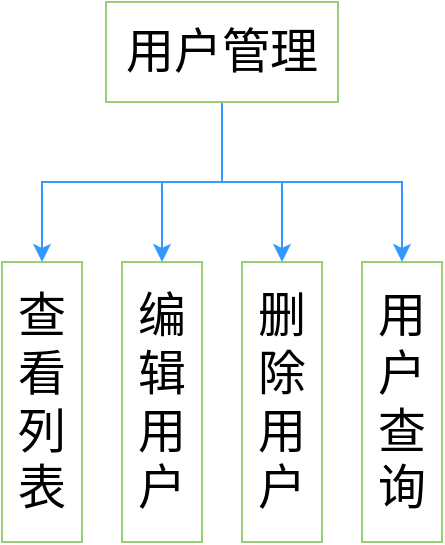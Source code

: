 <mxfile version="20.2.6" type="github">
  <diagram id="Er52Q6dC68YyQsE79B4P" name="第 1 页">
    <mxGraphModel dx="1426" dy="1792" grid="1" gridSize="10" guides="1" tooltips="1" connect="1" arrows="1" fold="1" page="1" pageScale="1" pageWidth="827" pageHeight="1169" math="0" shadow="0">
      <root>
        <mxCell id="0" />
        <mxCell id="1" parent="0" />
        <mxCell id="LatBeCiTyYkaMKaeqZLf-7" style="edgeStyle=orthogonalEdgeStyle;rounded=0;orthogonalLoop=1;jettySize=auto;html=1;entryX=0.5;entryY=0;entryDx=0;entryDy=0;strokeColor=#3399FF;" edge="1" parent="1" source="LatBeCiTyYkaMKaeqZLf-2" target="LatBeCiTyYkaMKaeqZLf-3">
          <mxGeometry relative="1" as="geometry">
            <Array as="points">
              <mxPoint x="414" y="-570" />
              <mxPoint x="324" y="-570" />
            </Array>
          </mxGeometry>
        </mxCell>
        <mxCell id="LatBeCiTyYkaMKaeqZLf-8" style="edgeStyle=orthogonalEdgeStyle;rounded=0;orthogonalLoop=1;jettySize=auto;html=1;entryX=0.5;entryY=0;entryDx=0;entryDy=0;strokeColor=#3399FF;" edge="1" parent="1" source="LatBeCiTyYkaMKaeqZLf-2" target="LatBeCiTyYkaMKaeqZLf-4">
          <mxGeometry relative="1" as="geometry" />
        </mxCell>
        <mxCell id="LatBeCiTyYkaMKaeqZLf-10" style="edgeStyle=orthogonalEdgeStyle;rounded=0;orthogonalLoop=1;jettySize=auto;html=1;entryX=0.5;entryY=0;entryDx=0;entryDy=0;strokeColor=#3399FF;" edge="1" parent="1" source="LatBeCiTyYkaMKaeqZLf-2" target="LatBeCiTyYkaMKaeqZLf-5">
          <mxGeometry relative="1" as="geometry" />
        </mxCell>
        <mxCell id="LatBeCiTyYkaMKaeqZLf-11" style="edgeStyle=orthogonalEdgeStyle;rounded=0;orthogonalLoop=1;jettySize=auto;html=1;strokeColor=#3399FF;" edge="1" parent="1" source="LatBeCiTyYkaMKaeqZLf-2" target="LatBeCiTyYkaMKaeqZLf-6">
          <mxGeometry relative="1" as="geometry">
            <Array as="points">
              <mxPoint x="414" y="-570" />
              <mxPoint x="504" y="-570" />
            </Array>
          </mxGeometry>
        </mxCell>
        <mxCell id="LatBeCiTyYkaMKaeqZLf-2" value="用户管理" style="rounded=0;whiteSpace=wrap;html=1;fontSize=24;strokeColor=#97D077;" vertex="1" parent="1">
          <mxGeometry x="356" y="-660" width="116" height="50" as="geometry" />
        </mxCell>
        <mxCell id="LatBeCiTyYkaMKaeqZLf-3" value="查看列表" style="rounded=0;whiteSpace=wrap;html=1;fontSize=24;strokeColor=#97D077;" vertex="1" parent="1">
          <mxGeometry x="304" y="-530" width="40" height="140" as="geometry" />
        </mxCell>
        <mxCell id="LatBeCiTyYkaMKaeqZLf-4" value="编辑用户" style="rounded=0;whiteSpace=wrap;html=1;fontSize=24;strokeColor=#97D077;" vertex="1" parent="1">
          <mxGeometry x="364" y="-530" width="40" height="140" as="geometry" />
        </mxCell>
        <mxCell id="LatBeCiTyYkaMKaeqZLf-5" value="删除用户" style="rounded=0;whiteSpace=wrap;html=1;fontSize=24;strokeColor=#97D077;" vertex="1" parent="1">
          <mxGeometry x="424" y="-530" width="40" height="140" as="geometry" />
        </mxCell>
        <mxCell id="LatBeCiTyYkaMKaeqZLf-6" value="用户查询" style="rounded=0;whiteSpace=wrap;html=1;fontSize=24;strokeColor=#97D077;" vertex="1" parent="1">
          <mxGeometry x="484" y="-530" width="40" height="140" as="geometry" />
        </mxCell>
      </root>
    </mxGraphModel>
  </diagram>
</mxfile>
